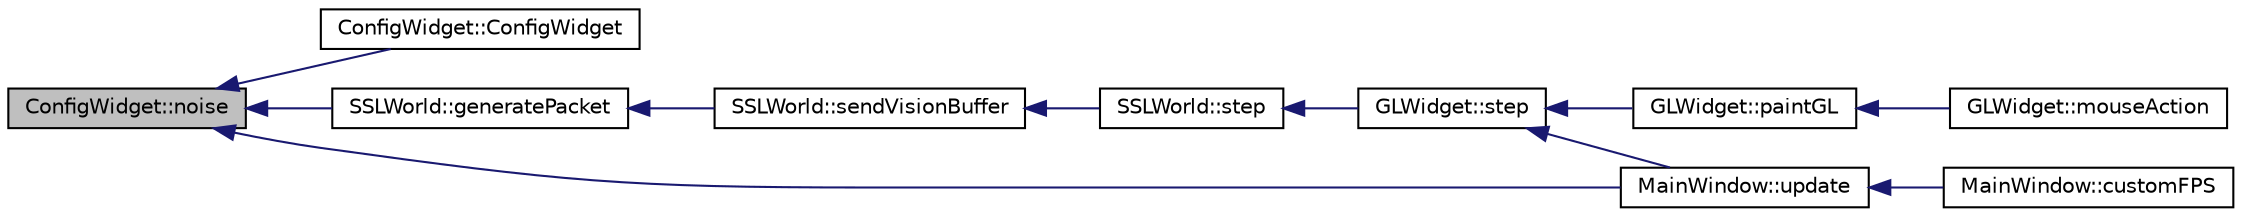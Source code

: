 digraph "ConfigWidget::noise"
{
 // INTERACTIVE_SVG=YES
  edge [fontname="Helvetica",fontsize="10",labelfontname="Helvetica",labelfontsize="10"];
  node [fontname="Helvetica",fontsize="10",shape=record];
  rankdir="LR";
  Node1 [label="ConfigWidget::noise",height=0.2,width=0.4,color="black", fillcolor="grey75", style="filled", fontcolor="black"];
  Node1 -> Node2 [dir="back",color="midnightblue",fontsize="10",style="solid",fontname="Helvetica"];
  Node2 [label="ConfigWidget::ConfigWidget",height=0.2,width=0.4,color="black", fillcolor="white", style="filled",URL="$d6/d55/class_config_widget.html#a7ef900142fc1a65ef49c13f89b669820"];
  Node1 -> Node3 [dir="back",color="midnightblue",fontsize="10",style="solid",fontname="Helvetica"];
  Node3 [label="SSLWorld::generatePacket",height=0.2,width=0.4,color="black", fillcolor="white", style="filled",URL="$d9/d7f/class_s_s_l_world.html#a7c2c8355c0fcb5a54a8829629145377e"];
  Node3 -> Node4 [dir="back",color="midnightblue",fontsize="10",style="solid",fontname="Helvetica"];
  Node4 [label="SSLWorld::sendVisionBuffer",height=0.2,width=0.4,color="black", fillcolor="white", style="filled",URL="$d9/d7f/class_s_s_l_world.html#ac33c379ea009095ee408f55a8e0693f5"];
  Node4 -> Node5 [dir="back",color="midnightblue",fontsize="10",style="solid",fontname="Helvetica"];
  Node5 [label="SSLWorld::step",height=0.2,width=0.4,color="black", fillcolor="white", style="filled",URL="$d9/d7f/class_s_s_l_world.html#a19a89ea3cdc5eeb4176ee4f44c3d1328"];
  Node5 -> Node6 [dir="back",color="midnightblue",fontsize="10",style="solid",fontname="Helvetica"];
  Node6 [label="GLWidget::step",height=0.2,width=0.4,color="black", fillcolor="white", style="filled",URL="$da/d10/class_g_l_widget.html#a655d413639cb45a511baec4d3d4b723c"];
  Node6 -> Node7 [dir="back",color="midnightblue",fontsize="10",style="solid",fontname="Helvetica"];
  Node7 [label="MainWindow::update",height=0.2,width=0.4,color="black", fillcolor="white", style="filled",URL="$d9/dc6/class_main_window.html#a128f71880d4b9683149023fc46fcc9f8"];
  Node7 -> Node8 [dir="back",color="midnightblue",fontsize="10",style="solid",fontname="Helvetica"];
  Node8 [label="MainWindow::customFPS",height=0.2,width=0.4,color="black", fillcolor="white", style="filled",URL="$d9/dc6/class_main_window.html#a54b84786850165c4e5466bc2e4097810"];
  Node6 -> Node9 [dir="back",color="midnightblue",fontsize="10",style="solid",fontname="Helvetica"];
  Node9 [label="GLWidget::paintGL",height=0.2,width=0.4,color="black", fillcolor="white", style="filled",URL="$da/d10/class_g_l_widget.html#a640b5570cb2b37724fd5b58a77339c5e"];
  Node9 -> Node10 [dir="back",color="midnightblue",fontsize="10",style="solid",fontname="Helvetica"];
  Node10 [label="GLWidget::mouseAction",height=0.2,width=0.4,color="black", fillcolor="white", style="filled",URL="$da/d10/class_g_l_widget.html#ac38cb02e557b2f553c83bb49f26eb50d"];
  Node1 -> Node7 [dir="back",color="midnightblue",fontsize="10",style="solid",fontname="Helvetica"];
}
